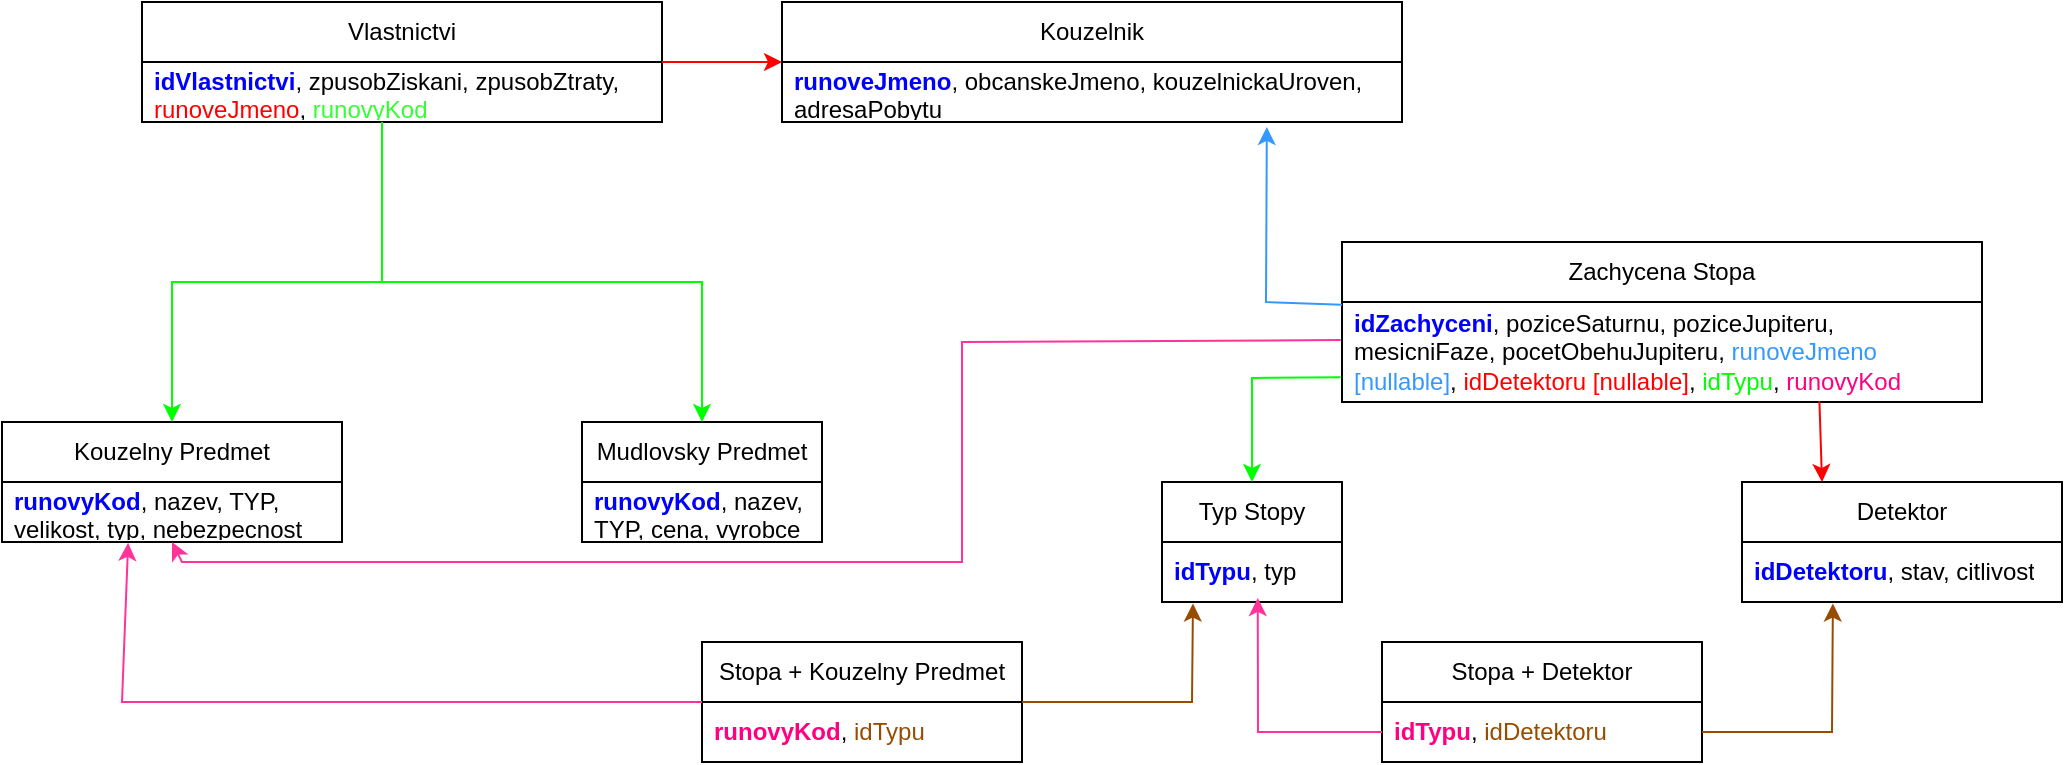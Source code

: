 <mxfile version="24.0.7" type="device">
  <diagram name="Page-1" id="Tk5BJdC4_YNk8kngx4kU">
    <mxGraphModel dx="1434" dy="784" grid="1" gridSize="10" guides="1" tooltips="1" connect="1" arrows="1" fold="1" page="1" pageScale="1" pageWidth="827" pageHeight="1169" math="0" shadow="0">
      <root>
        <mxCell id="0" />
        <mxCell id="1" parent="0" />
        <mxCell id="eC8GBK3Dc2ktr7D7LC2E-3" value="Vlastnictvi" style="swimlane;fontStyle=0;childLayout=stackLayout;horizontal=1;startSize=30;horizontalStack=0;resizeParent=1;resizeParentMax=0;resizeLast=0;collapsible=1;marginBottom=0;whiteSpace=wrap;html=1;" parent="1" vertex="1">
          <mxGeometry x="160" y="40" width="260" height="60" as="geometry" />
        </mxCell>
        <mxCell id="eC8GBK3Dc2ktr7D7LC2E-4" value="&lt;b&gt;&lt;font color=&quot;#0000ff&quot;&gt;idVlastnictvi&lt;/font&gt;&lt;/b&gt;, zpusobZiskani, zpusobZtraty, &lt;font color=&quot;#ff0000&quot;&gt;runoveJmeno&lt;/font&gt;, &lt;font color=&quot;#33ff33&quot;&gt;runovyKod&lt;/font&gt;" style="text;strokeColor=none;fillColor=none;align=left;verticalAlign=middle;spacingLeft=4;spacingRight=4;overflow=hidden;points=[[0,0.5],[1,0.5]];portConstraint=eastwest;rotatable=0;whiteSpace=wrap;html=1;" parent="eC8GBK3Dc2ktr7D7LC2E-3" vertex="1">
          <mxGeometry y="30" width="260" height="30" as="geometry" />
        </mxCell>
        <mxCell id="eC8GBK3Dc2ktr7D7LC2E-7" value="Kouzelnik" style="swimlane;fontStyle=0;childLayout=stackLayout;horizontal=1;startSize=30;horizontalStack=0;resizeParent=1;resizeParentMax=0;resizeLast=0;collapsible=1;marginBottom=0;whiteSpace=wrap;html=1;" parent="1" vertex="1">
          <mxGeometry x="480" y="40" width="310" height="60" as="geometry" />
        </mxCell>
        <mxCell id="eC8GBK3Dc2ktr7D7LC2E-8" value="&lt;b&gt;&lt;font color=&quot;#0000ff&quot;&gt;runoveJmeno&lt;/font&gt;&lt;/b&gt;, obcanskeJmeno, kouzelnickaUroven, adresaPobytu" style="text;strokeColor=none;fillColor=none;align=left;verticalAlign=middle;spacingLeft=4;spacingRight=4;overflow=hidden;points=[[0,0.5],[1,0.5]];portConstraint=eastwest;rotatable=0;whiteSpace=wrap;html=1;" parent="eC8GBK3Dc2ktr7D7LC2E-7" vertex="1">
          <mxGeometry y="30" width="310" height="30" as="geometry" />
        </mxCell>
        <mxCell id="eC8GBK3Dc2ktr7D7LC2E-9" value="" style="endArrow=classic;html=1;rounded=0;exitX=1;exitY=0;exitDx=0;exitDy=0;exitPerimeter=0;entryX=0;entryY=0.5;entryDx=0;entryDy=0;strokeColor=#FF0000;" parent="1" source="eC8GBK3Dc2ktr7D7LC2E-4" target="eC8GBK3Dc2ktr7D7LC2E-7" edge="1">
          <mxGeometry width="50" height="50" relative="1" as="geometry">
            <mxPoint x="510" y="250" as="sourcePoint" />
            <mxPoint x="560" y="200" as="targetPoint" />
          </mxGeometry>
        </mxCell>
        <mxCell id="eC8GBK3Dc2ktr7D7LC2E-10" value="Zachycena Stopa" style="swimlane;fontStyle=0;childLayout=stackLayout;horizontal=1;startSize=30;horizontalStack=0;resizeParent=1;resizeParentMax=0;resizeLast=0;collapsible=1;marginBottom=0;whiteSpace=wrap;html=1;" parent="1" vertex="1">
          <mxGeometry x="760" y="160" width="320" height="80" as="geometry" />
        </mxCell>
        <mxCell id="eC8GBK3Dc2ktr7D7LC2E-11" value="&lt;b&gt;&lt;font color=&quot;#0000ff&quot;&gt;idZachyceni&lt;/font&gt;&lt;/b&gt;, poziceSaturnu, poziceJupiteru, mesicniFaze, pocetObehuJupiteru, &lt;font color=&quot;#3399ff&quot;&gt;runoveJmeno [nullable]&lt;/font&gt;,&amp;nbsp;&lt;font color=&quot;#ff0000&quot;&gt;idDetektoru [nullable]&lt;/font&gt;, &lt;font color=&quot;#00ff00&quot;&gt;idTypu&lt;/font&gt;, &lt;font color=&quot;#ff0080&quot;&gt;runovyKod&lt;/font&gt;" style="text;strokeColor=none;fillColor=none;align=left;verticalAlign=middle;spacingLeft=4;spacingRight=4;overflow=hidden;points=[[0,0.5],[1,0.5]];portConstraint=eastwest;rotatable=0;whiteSpace=wrap;html=1;" parent="eC8GBK3Dc2ktr7D7LC2E-10" vertex="1">
          <mxGeometry y="30" width="320" height="50" as="geometry" />
        </mxCell>
        <mxCell id="eC8GBK3Dc2ktr7D7LC2E-13" value="Detektor" style="swimlane;fontStyle=0;childLayout=stackLayout;horizontal=1;startSize=30;horizontalStack=0;resizeParent=1;resizeParentMax=0;resizeLast=0;collapsible=1;marginBottom=0;whiteSpace=wrap;html=1;" parent="1" vertex="1">
          <mxGeometry x="960" y="280" width="160" height="60" as="geometry" />
        </mxCell>
        <mxCell id="eC8GBK3Dc2ktr7D7LC2E-14" value="&lt;b&gt;&lt;font color=&quot;#0000ff&quot;&gt;idDetektoru&lt;/font&gt;&lt;/b&gt;, stav, citlivost" style="text;strokeColor=none;fillColor=none;align=left;verticalAlign=middle;spacingLeft=4;spacingRight=4;overflow=hidden;points=[[0,0.5],[1,0.5]];portConstraint=eastwest;rotatable=0;whiteSpace=wrap;html=1;" parent="eC8GBK3Dc2ktr7D7LC2E-13" vertex="1">
          <mxGeometry y="30" width="160" height="30" as="geometry" />
        </mxCell>
        <mxCell id="eC8GBK3Dc2ktr7D7LC2E-15" value="" style="endArrow=classic;html=1;rounded=0;exitX=0.746;exitY=0.992;exitDx=0;exitDy=0;exitPerimeter=0;entryX=0.25;entryY=0;entryDx=0;entryDy=0;strokeColor=#FF0000;" parent="1" source="eC8GBK3Dc2ktr7D7LC2E-11" target="eC8GBK3Dc2ktr7D7LC2E-13" edge="1">
          <mxGeometry width="50" height="50" relative="1" as="geometry">
            <mxPoint x="750" y="330" as="sourcePoint" />
            <mxPoint x="800" y="280" as="targetPoint" />
          </mxGeometry>
        </mxCell>
        <mxCell id="eC8GBK3Dc2ktr7D7LC2E-16" value="Typ Stopy" style="swimlane;fontStyle=0;childLayout=stackLayout;horizontal=1;startSize=30;horizontalStack=0;resizeParent=1;resizeParentMax=0;resizeLast=0;collapsible=1;marginBottom=0;whiteSpace=wrap;html=1;" parent="1" vertex="1">
          <mxGeometry x="670" y="280" width="90" height="60" as="geometry" />
        </mxCell>
        <mxCell id="eC8GBK3Dc2ktr7D7LC2E-17" value="&lt;b&gt;&lt;font color=&quot;#0000ff&quot;&gt;idTypu&lt;/font&gt;&lt;/b&gt;, typ" style="text;strokeColor=none;fillColor=none;align=left;verticalAlign=middle;spacingLeft=4;spacingRight=4;overflow=hidden;points=[[0,0.5],[1,0.5]];portConstraint=eastwest;rotatable=0;whiteSpace=wrap;html=1;" parent="eC8GBK3Dc2ktr7D7LC2E-16" vertex="1">
          <mxGeometry y="30" width="90" height="30" as="geometry" />
        </mxCell>
        <mxCell id="eC8GBK3Dc2ktr7D7LC2E-18" value="" style="endArrow=classic;html=1;rounded=0;exitX=-0.002;exitY=0.753;exitDx=0;exitDy=0;exitPerimeter=0;entryX=0.5;entryY=0;entryDx=0;entryDy=0;strokeColor=#00FF00;" parent="1" source="eC8GBK3Dc2ktr7D7LC2E-11" target="eC8GBK3Dc2ktr7D7LC2E-16" edge="1">
          <mxGeometry width="50" height="50" relative="1" as="geometry">
            <mxPoint x="690" y="330" as="sourcePoint" />
            <mxPoint x="740" y="280" as="targetPoint" />
            <Array as="points">
              <mxPoint x="715" y="228" />
            </Array>
          </mxGeometry>
        </mxCell>
        <mxCell id="eC8GBK3Dc2ktr7D7LC2E-19" value="Stopa + Detektor" style="swimlane;fontStyle=0;childLayout=stackLayout;horizontal=1;startSize=30;horizontalStack=0;resizeParent=1;resizeParentMax=0;resizeLast=0;collapsible=1;marginBottom=0;whiteSpace=wrap;html=1;" parent="1" vertex="1">
          <mxGeometry x="780" y="360" width="160" height="60" as="geometry" />
        </mxCell>
        <mxCell id="eC8GBK3Dc2ktr7D7LC2E-20" value="&lt;b&gt;&lt;font color=&quot;#ff0080&quot;&gt;idTypu&lt;/font&gt;&lt;/b&gt;, &lt;font color=&quot;#994c00&quot;&gt;idDetektoru&lt;/font&gt;" style="text;strokeColor=none;fillColor=none;align=left;verticalAlign=middle;spacingLeft=4;spacingRight=4;overflow=hidden;points=[[0,0.5],[1,0.5]];portConstraint=eastwest;rotatable=0;whiteSpace=wrap;html=1;" parent="eC8GBK3Dc2ktr7D7LC2E-19" vertex="1">
          <mxGeometry y="30" width="160" height="30" as="geometry" />
        </mxCell>
        <mxCell id="eC8GBK3Dc2ktr7D7LC2E-21" value="" style="endArrow=classic;html=1;rounded=0;exitX=0;exitY=0.5;exitDx=0;exitDy=0;entryX=0.532;entryY=0.933;entryDx=0;entryDy=0;entryPerimeter=0;strokeColor=#FF3399;" parent="1" source="eC8GBK3Dc2ktr7D7LC2E-20" target="eC8GBK3Dc2ktr7D7LC2E-17" edge="1">
          <mxGeometry width="50" height="50" relative="1" as="geometry">
            <mxPoint x="690" y="400" as="sourcePoint" />
            <mxPoint x="740" y="350" as="targetPoint" />
            <Array as="points">
              <mxPoint x="718" y="405" />
            </Array>
          </mxGeometry>
        </mxCell>
        <mxCell id="eC8GBK3Dc2ktr7D7LC2E-22" value="" style="endArrow=classic;html=1;rounded=0;entryX=0.284;entryY=1.025;entryDx=0;entryDy=0;entryPerimeter=0;exitX=1;exitY=0.5;exitDx=0;exitDy=0;strokeColor=#994C00;" parent="1" source="eC8GBK3Dc2ktr7D7LC2E-20" target="eC8GBK3Dc2ktr7D7LC2E-14" edge="1">
          <mxGeometry width="50" height="50" relative="1" as="geometry">
            <mxPoint x="690" y="400" as="sourcePoint" />
            <mxPoint x="740" y="350" as="targetPoint" />
            <Array as="points">
              <mxPoint x="1005" y="405" />
            </Array>
          </mxGeometry>
        </mxCell>
        <mxCell id="eC8GBK3Dc2ktr7D7LC2E-25" value="Kouzelny Predmet" style="swimlane;fontStyle=0;childLayout=stackLayout;horizontal=1;startSize=30;horizontalStack=0;resizeParent=1;resizeParentMax=0;resizeLast=0;collapsible=1;marginBottom=0;whiteSpace=wrap;html=1;" parent="1" vertex="1">
          <mxGeometry x="90" y="250" width="170" height="60" as="geometry" />
        </mxCell>
        <mxCell id="eC8GBK3Dc2ktr7D7LC2E-26" value="&lt;b&gt;&lt;font color=&quot;#0000ff&quot;&gt;runovyKod&lt;/font&gt;&lt;/b&gt;, nazev, TYP, velikost, typ, nebezpecnost" style="text;strokeColor=none;fillColor=none;align=left;verticalAlign=middle;spacingLeft=4;spacingRight=4;overflow=hidden;points=[[0,0.5],[1,0.5]];portConstraint=eastwest;rotatable=0;whiteSpace=wrap;html=1;" parent="eC8GBK3Dc2ktr7D7LC2E-25" vertex="1">
          <mxGeometry y="30" width="170" height="30" as="geometry" />
        </mxCell>
        <mxCell id="eC8GBK3Dc2ktr7D7LC2E-27" value="Mudlovsky Predmet" style="swimlane;fontStyle=0;childLayout=stackLayout;horizontal=1;startSize=30;horizontalStack=0;resizeParent=1;resizeParentMax=0;resizeLast=0;collapsible=1;marginBottom=0;whiteSpace=wrap;html=1;" parent="1" vertex="1">
          <mxGeometry x="380" y="250" width="120" height="60" as="geometry" />
        </mxCell>
        <mxCell id="eC8GBK3Dc2ktr7D7LC2E-28" value="&lt;b&gt;&lt;font color=&quot;#0000ff&quot;&gt;runovyKod&lt;/font&gt;&lt;/b&gt;, nazev, TYP, cena, vyrobce" style="text;strokeColor=none;fillColor=none;align=left;verticalAlign=middle;spacingLeft=4;spacingRight=4;overflow=hidden;points=[[0,0.5],[1,0.5]];portConstraint=eastwest;rotatable=0;whiteSpace=wrap;html=1;" parent="eC8GBK3Dc2ktr7D7LC2E-27" vertex="1">
          <mxGeometry y="30" width="120" height="30" as="geometry" />
        </mxCell>
        <mxCell id="eC8GBK3Dc2ktr7D7LC2E-31" value="" style="endArrow=classic;html=1;rounded=0;exitX=-0.002;exitY=0.381;exitDx=0;exitDy=0;exitPerimeter=0;entryX=0.5;entryY=1;entryDx=0;entryDy=0;strokeColor=#FF3399;" parent="1" source="eC8GBK3Dc2ktr7D7LC2E-11" target="eC8GBK3Dc2ktr7D7LC2E-25" edge="1">
          <mxGeometry width="50" height="50" relative="1" as="geometry">
            <mxPoint x="510" y="350" as="sourcePoint" />
            <mxPoint x="560" y="300" as="targetPoint" />
            <Array as="points">
              <mxPoint x="570" y="210" />
              <mxPoint x="570" y="320" />
              <mxPoint x="180" y="320" />
            </Array>
          </mxGeometry>
        </mxCell>
        <mxCell id="eC8GBK3Dc2ktr7D7LC2E-32" value="Stopa + Kouzelny Predmet" style="swimlane;fontStyle=0;childLayout=stackLayout;horizontal=1;startSize=30;horizontalStack=0;resizeParent=1;resizeParentMax=0;resizeLast=0;collapsible=1;marginBottom=0;whiteSpace=wrap;html=1;" parent="1" vertex="1">
          <mxGeometry x="440" y="360" width="160" height="60" as="geometry" />
        </mxCell>
        <mxCell id="eC8GBK3Dc2ktr7D7LC2E-33" value="&lt;b&gt;&lt;font color=&quot;#ff0080&quot;&gt;runovyKod&lt;/font&gt;&lt;/b&gt;, &lt;font color=&quot;#994c00&quot;&gt;idTypu&lt;/font&gt;" style="text;strokeColor=none;fillColor=none;align=left;verticalAlign=middle;spacingLeft=4;spacingRight=4;overflow=hidden;points=[[0,0.5],[1,0.5]];portConstraint=eastwest;rotatable=0;whiteSpace=wrap;html=1;" parent="eC8GBK3Dc2ktr7D7LC2E-32" vertex="1">
          <mxGeometry y="30" width="160" height="30" as="geometry" />
        </mxCell>
        <mxCell id="eC8GBK3Dc2ktr7D7LC2E-34" value="" style="endArrow=classic;html=1;rounded=0;entryX=0.172;entryY=1.025;entryDx=0;entryDy=0;entryPerimeter=0;exitX=1;exitY=0.5;exitDx=0;exitDy=0;strokeColor=#994C00;" parent="1" source="eC8GBK3Dc2ktr7D7LC2E-32" target="eC8GBK3Dc2ktr7D7LC2E-17" edge="1">
          <mxGeometry width="50" height="50" relative="1" as="geometry">
            <mxPoint x="510" y="350" as="sourcePoint" />
            <mxPoint x="560" y="300" as="targetPoint" />
            <Array as="points">
              <mxPoint x="685" y="390" />
            </Array>
          </mxGeometry>
        </mxCell>
        <mxCell id="eC8GBK3Dc2ktr7D7LC2E-35" value="" style="endArrow=classic;html=1;rounded=0;exitX=0;exitY=0.5;exitDx=0;exitDy=0;entryX=0.371;entryY=1.014;entryDx=0;entryDy=0;entryPerimeter=0;strokeColor=#FF3399;" parent="1" source="eC8GBK3Dc2ktr7D7LC2E-32" target="eC8GBK3Dc2ktr7D7LC2E-26" edge="1">
          <mxGeometry width="50" height="50" relative="1" as="geometry">
            <mxPoint x="510" y="350" as="sourcePoint" />
            <mxPoint x="560" y="300" as="targetPoint" />
            <Array as="points">
              <mxPoint x="150" y="390" />
            </Array>
          </mxGeometry>
        </mxCell>
        <mxCell id="eC8GBK3Dc2ktr7D7LC2E-36" value="" style="endArrow=classic;html=1;rounded=0;entryX=0.5;entryY=0;entryDx=0;entryDy=0;strokeColor=#00FF00;" parent="1" target="eC8GBK3Dc2ktr7D7LC2E-25" edge="1">
          <mxGeometry width="50" height="50" relative="1" as="geometry">
            <mxPoint x="280" y="100" as="sourcePoint" />
            <mxPoint x="640" y="280" as="targetPoint" />
            <Array as="points">
              <mxPoint x="280" y="180" />
              <mxPoint x="175" y="180" />
            </Array>
          </mxGeometry>
        </mxCell>
        <mxCell id="eC8GBK3Dc2ktr7D7LC2E-37" value="" style="endArrow=classic;html=1;rounded=0;entryX=0.5;entryY=0;entryDx=0;entryDy=0;strokeColor=#00FF00;" parent="1" target="eC8GBK3Dc2ktr7D7LC2E-27" edge="1">
          <mxGeometry width="50" height="50" relative="1" as="geometry">
            <mxPoint x="280" y="180" as="sourcePoint" />
            <mxPoint x="640" y="280" as="targetPoint" />
            <Array as="points">
              <mxPoint x="440" y="180" />
            </Array>
          </mxGeometry>
        </mxCell>
        <mxCell id="eC8GBK3Dc2ktr7D7LC2E-12" value="" style="endArrow=classic;html=1;rounded=0;exitX=0;exitY=0.028;exitDx=0;exitDy=0;exitPerimeter=0;entryX=0.782;entryY=1.083;entryDx=0;entryDy=0;entryPerimeter=0;strokeColor=#3399FF;" parent="1" source="eC8GBK3Dc2ktr7D7LC2E-11" target="eC8GBK3Dc2ktr7D7LC2E-8" edge="1">
          <mxGeometry width="50" height="50" relative="1" as="geometry">
            <mxPoint x="560" y="280" as="sourcePoint" />
            <mxPoint x="510" y="330" as="targetPoint" />
            <Array as="points">
              <mxPoint x="722" y="190" />
            </Array>
          </mxGeometry>
        </mxCell>
      </root>
    </mxGraphModel>
  </diagram>
</mxfile>

